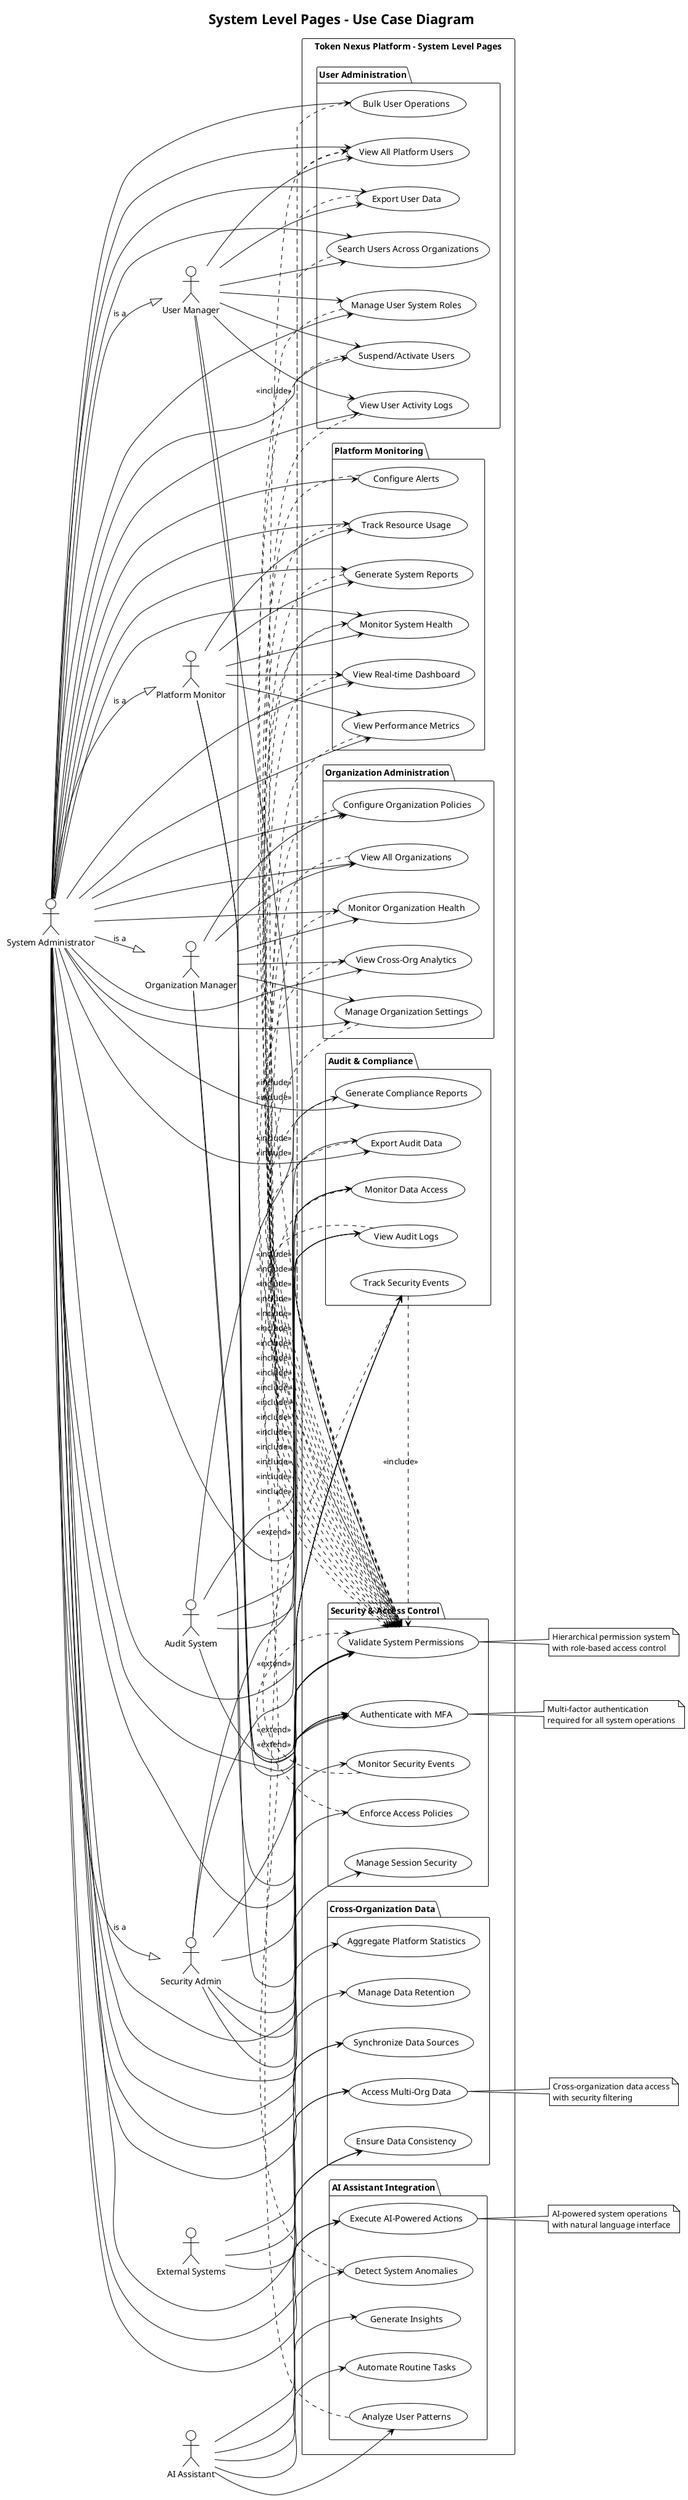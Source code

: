 @startuml System Level Pages - Use Case Diagram
!theme plain
title System Level Pages - Use Case Diagram

left to right direction

' Actors
actor "System Administrator" as SysAdmin
actor "Platform Monitor" as Monitor
actor "Security Admin" as SecAdmin
actor "User Manager" as UserMgr
actor "Organization Manager" as OrgMgr
actor "AI Assistant" as AI
actor "Audit System" as AuditSys
actor "External Systems" as ExtSys

' System boundary
rectangle "Token Nexus Platform - System Level Pages" {
    
    ' Authentication & Authorization Use Cases
    package "Security & Access Control" {
        usecase "Authenticate with MFA" as UC1
        usecase "Validate System Permissions" as UC2
        usecase "Manage Session Security" as UC3
        usecase "Monitor Security Events" as UC4
        usecase "Enforce Access Policies" as UC5
    }
    
    ' User Management Use Cases
    package "User Administration" {
        usecase "View All Platform Users" as UC6
        usecase "Search Users Across Organizations" as UC7
        usecase "Manage User System Roles" as UC8
        usecase "Suspend/Activate Users" as UC9
        usecase "View User Activity Logs" as UC10
        usecase "Export User Data" as UC11
        usecase "Bulk User Operations" as UC12
    }
    
    ' Organization Management Use Cases
    package "Organization Administration" {
        usecase "View All Organizations" as UC13
        usecase "Manage Organization Settings" as UC14
        usecase "Monitor Organization Health" as UC15
        usecase "Configure Organization Policies" as UC16
        usecase "View Cross-Org Analytics" as UC17
    }
    
    ' System Monitoring Use Cases
    package "Platform Monitoring" {
        usecase "Monitor System Health" as UC18
        usecase "View Performance Metrics" as UC19
        usecase "Track Resource Usage" as UC20
        usecase "Generate System Reports" as UC21
        usecase "Configure Alerts" as UC22
        usecase "View Real-time Dashboard" as UC23
    }
    
    ' Audit & Compliance Use Cases
    package "Audit & Compliance" {
        usecase "View Audit Logs" as UC24
        usecase "Generate Compliance Reports" as UC25
        usecase "Track Security Events" as UC26
        usecase "Monitor Data Access" as UC27
        usecase "Export Audit Data" as UC28
    }
    
    ' AI Integration Use Cases
    package "AI Assistant Integration" {
        usecase "Execute AI-Powered Actions" as UC29
        usecase "Analyze User Patterns" as UC30
        usecase "Detect System Anomalies" as UC31
        usecase "Generate Insights" as UC32
        usecase "Automate Routine Tasks" as UC33
    }
    
    ' Data Management Use Cases
    package "Cross-Organization Data" {
        usecase "Access Multi-Org Data" as UC34
        usecase "Aggregate Platform Statistics" as UC35
        usecase "Synchronize Data Sources" as UC36
        usecase "Manage Data Retention" as UC37
        usecase "Ensure Data Consistency" as UC38
    }
}

' Actor relationships and generalizations
SysAdmin --|> Monitor : is a
SysAdmin --|> SecAdmin : is a
SysAdmin --|> UserMgr : is a
SysAdmin --|> OrgMgr : is a

' System Administrator use cases
SysAdmin --> UC1
SysAdmin --> UC2
SysAdmin --> UC3
SysAdmin --> UC6
SysAdmin --> UC7
SysAdmin --> UC8
SysAdmin --> UC9
SysAdmin --> UC10
SysAdmin --> UC11
SysAdmin --> UC12
SysAdmin --> UC13
SysAdmin --> UC14
SysAdmin --> UC15
SysAdmin --> UC16
SysAdmin --> UC17
SysAdmin --> UC18
SysAdmin --> UC19
SysAdmin --> UC20
SysAdmin --> UC21
SysAdmin --> UC22
SysAdmin --> UC23
SysAdmin --> UC24
SysAdmin --> UC25
SysAdmin --> UC26
SysAdmin --> UC27
SysAdmin --> UC28
SysAdmin --> UC29
SysAdmin --> UC34
SysAdmin --> UC35
SysAdmin --> UC36
SysAdmin --> UC37
SysAdmin --> UC38

' Platform Monitor use cases
Monitor --> UC1
Monitor --> UC2
Monitor --> UC18
Monitor --> UC19
Monitor --> UC20
Monitor --> UC21
Monitor --> UC23

' Security Admin use cases
SecAdmin --> UC1
SecAdmin --> UC2
SecAdmin --> UC4
SecAdmin --> UC5
SecAdmin --> UC24
SecAdmin --> UC26
SecAdmin --> UC27

' User Manager use cases
UserMgr --> UC1
UserMgr --> UC2
UserMgr --> UC6
UserMgr --> UC7
UserMgr --> UC8
UserMgr --> UC9
UserMgr --> UC10
UserMgr --> UC11

' Organization Manager use cases
OrgMgr --> UC1
OrgMgr --> UC2
OrgMgr --> UC13
OrgMgr --> UC14
OrgMgr --> UC15
OrgMgr --> UC16
OrgMgr --> UC17

' AI Assistant interactions
AI --> UC29
AI --> UC30
AI --> UC31
AI --> UC32
AI --> UC33

' System interactions
AuditSys --> UC24
AuditSys --> UC25
AuditSys --> UC26
AuditSys --> UC27
AuditSys --> UC28

ExtSys --> UC34
ExtSys --> UC36
ExtSys --> UC38

' Include relationships
UC6 .> UC2 : <<include>>
UC7 .> UC2 : <<include>>
UC8 .> UC2 : <<include>>
UC9 .> UC2 : <<include>>
UC10 .> UC2 : <<include>>
UC11 .> UC2 : <<include>>
UC12 .> UC2 : <<include>>

UC13 .> UC2 : <<include>>
UC14 .> UC2 : <<include>>
UC15 .> UC2 : <<include>>
UC16 .> UC2 : <<include>>
UC17 .> UC2 : <<include>>

UC18 .> UC2 : <<include>>
UC19 .> UC2 : <<include>>
UC20 .> UC2 : <<include>>
UC21 .> UC2 : <<include>>
UC22 .> UC2 : <<include>>
UC23 .> UC2 : <<include>>

UC24 .> UC2 : <<include>>
UC25 .> UC2 : <<include>>
UC26 .> UC2 : <<include>>
UC27 .> UC2 : <<include>>
UC28 .> UC2 : <<include>>

' Extend relationships
UC4 .> UC26 : <<extend>>
UC5 .> UC2 : <<extend>>
UC30 .> UC6 : <<extend>>
UC31 .> UC18 : <<extend>>

' Notes
note right of UC1 : Multi-factor authentication\nrequired for all system operations
note right of UC2 : Hierarchical permission system\nwith role-based access control
note right of UC34 : Cross-organization data access\nwith security filtering
note right of UC29 : AI-powered system operations\nwith natural language interface

@enduml
